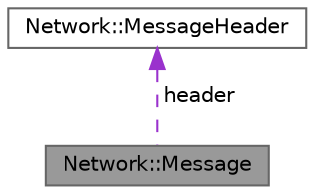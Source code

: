 digraph "Network::Message"
{
 // LATEX_PDF_SIZE
  bgcolor="transparent";
  edge [fontname=Helvetica,fontsize=10,labelfontname=Helvetica,labelfontsize=10];
  node [fontname=Helvetica,fontsize=10,shape=box,height=0.2,width=0.4];
  Node1 [label="Network::Message",height=0.2,width=0.4,color="gray40", fillcolor="grey60", style="filled", fontcolor="black",tooltip="The Message struct is the message that will be sent between the server and the client...."];
  Node2 -> Node1 [dir="back",color="darkorchid3",style="dashed",label=" header" ];
  Node2 [label="Network::MessageHeader",height=0.2,width=0.4,color="gray40", fillcolor="white", style="filled",URL="$d3/d89/struct_network_1_1_message_header.html",tooltip="The MessageHeader struct is the header of the message. It contains the id of the message and the size..."];
}
